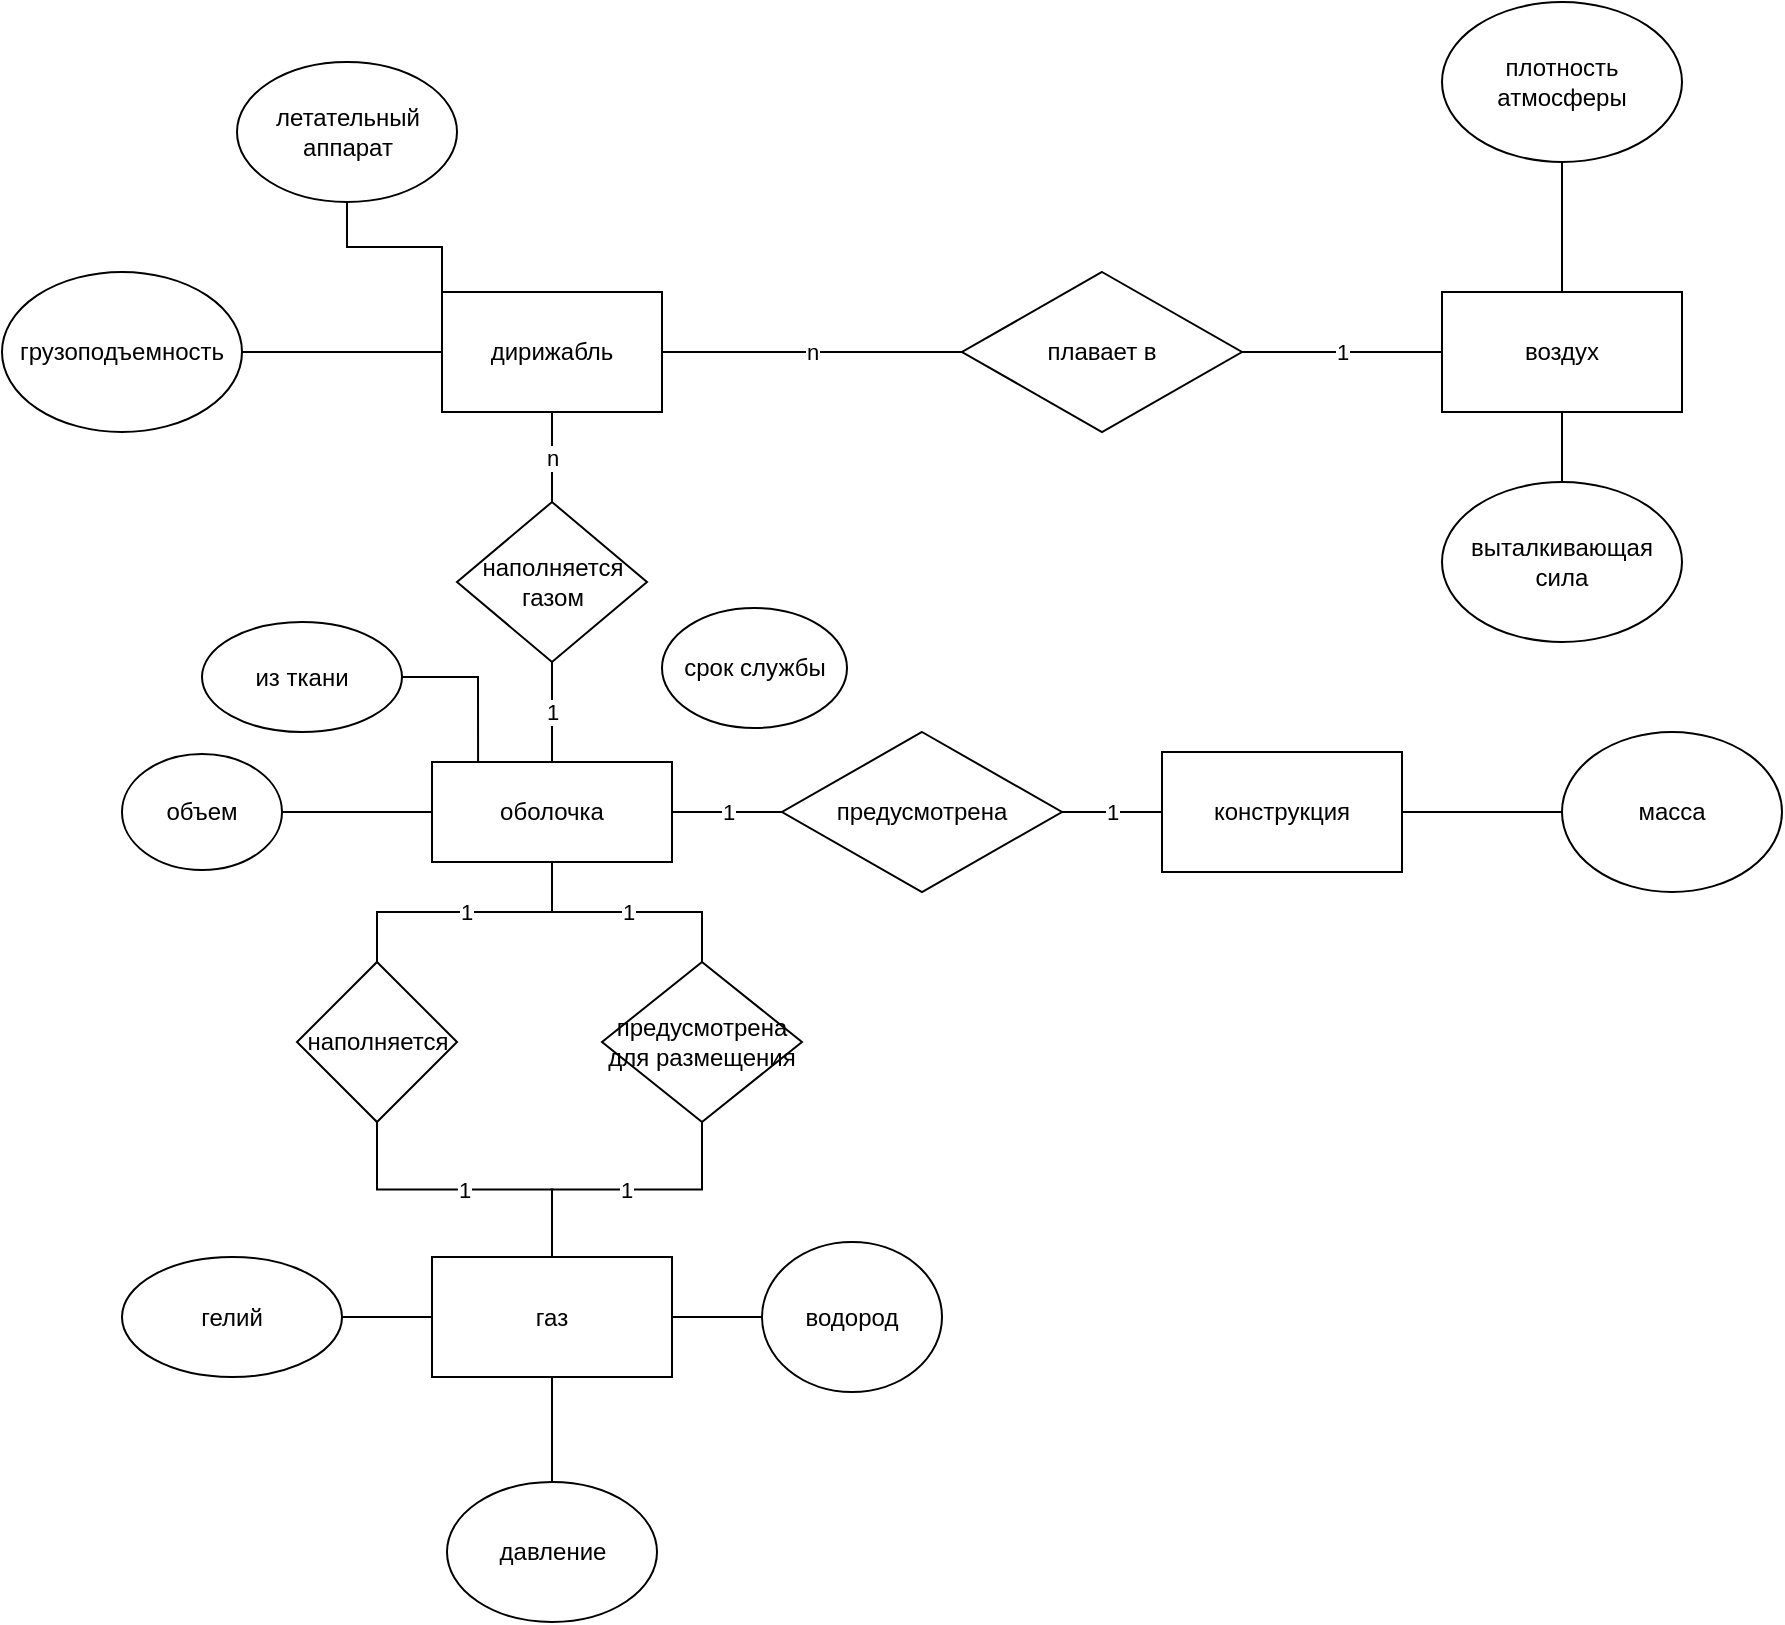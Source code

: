 <mxfile version="13.7.7" type="github">
  <diagram name="Page-1" id="e7e014a7-5840-1c2e-5031-d8a46d1fe8dd">
    <mxGraphModel dx="868" dy="450" grid="1" gridSize="10" guides="1" tooltips="1" connect="1" arrows="1" fold="1" page="1" pageScale="1" pageWidth="1169" pageHeight="826" background="#ffffff" math="0" shadow="0">
      <root>
        <mxCell id="0" />
        <mxCell id="1" parent="0" />
        <mxCell id="-91IB5rKH4mA4wppxQWp-45" value="1" style="edgeStyle=orthogonalEdgeStyle;rounded=0;orthogonalLoop=1;jettySize=auto;html=1;exitX=1;exitY=0.5;exitDx=0;exitDy=0;endArrow=none;endFill=0;" parent="1" source="-91IB5rKH4mA4wppxQWp-42" target="-91IB5rKH4mA4wppxQWp-44" edge="1">
          <mxGeometry relative="1" as="geometry" />
        </mxCell>
        <mxCell id="-91IB5rKH4mA4wppxQWp-42" value="плавает в" style="rhombus;whiteSpace=wrap;html=1;" parent="1" vertex="1">
          <mxGeometry x="740" y="215" width="140" height="80" as="geometry" />
        </mxCell>
        <mxCell id="-91IB5rKH4mA4wppxQWp-44" value="воздух" style="rounded=0;whiteSpace=wrap;html=1;" parent="1" vertex="1">
          <mxGeometry x="980" y="225" width="120" height="60" as="geometry" />
        </mxCell>
        <mxCell id="S3x_8TABIhDuIVY4ZjJv-3" style="edgeStyle=orthogonalEdgeStyle;rounded=0;orthogonalLoop=1;jettySize=auto;html=1;exitX=0;exitY=0.5;exitDx=0;exitDy=0;entryX=1;entryY=0.5;entryDx=0;entryDy=0;endArrow=none;endFill=0;" edge="1" parent="1" source="-91IB5rKH4mA4wppxQWp-46" target="S3x_8TABIhDuIVY4ZjJv-2">
          <mxGeometry relative="1" as="geometry" />
        </mxCell>
        <mxCell id="S3x_8TABIhDuIVY4ZjJv-4" value="n" style="edgeStyle=orthogonalEdgeStyle;rounded=0;orthogonalLoop=1;jettySize=auto;html=1;exitX=0.5;exitY=1;exitDx=0;exitDy=0;entryX=0.5;entryY=0;entryDx=0;entryDy=0;endArrow=none;endFill=0;" edge="1" parent="1" source="-91IB5rKH4mA4wppxQWp-46" target="-91IB5rKH4mA4wppxQWp-58">
          <mxGeometry relative="1" as="geometry" />
        </mxCell>
        <mxCell id="S3x_8TABIhDuIVY4ZjJv-9" value="n" style="edgeStyle=orthogonalEdgeStyle;rounded=0;orthogonalLoop=1;jettySize=auto;html=1;exitX=1;exitY=0.5;exitDx=0;exitDy=0;entryX=0;entryY=0.5;entryDx=0;entryDy=0;endArrow=none;endFill=0;" edge="1" parent="1" source="-91IB5rKH4mA4wppxQWp-46" target="-91IB5rKH4mA4wppxQWp-42">
          <mxGeometry relative="1" as="geometry" />
        </mxCell>
        <mxCell id="-91IB5rKH4mA4wppxQWp-46" value="дирижабль" style="rounded=0;whiteSpace=wrap;html=1;" parent="1" vertex="1">
          <mxGeometry x="480" y="225" width="110" height="60" as="geometry" />
        </mxCell>
        <mxCell id="-91IB5rKH4mA4wppxQWp-52" style="edgeStyle=orthogonalEdgeStyle;rounded=0;orthogonalLoop=1;jettySize=auto;html=1;exitX=0.5;exitY=1;exitDx=0;exitDy=0;entryX=0;entryY=0;entryDx=0;entryDy=0;endArrow=none;endFill=0;" parent="1" source="-91IB5rKH4mA4wppxQWp-51" target="-91IB5rKH4mA4wppxQWp-46" edge="1">
          <mxGeometry relative="1" as="geometry" />
        </mxCell>
        <mxCell id="-91IB5rKH4mA4wppxQWp-51" value="летательный аппарат" style="ellipse;whiteSpace=wrap;html=1;" parent="1" vertex="1">
          <mxGeometry x="377.5" y="110" width="110" height="70" as="geometry" />
        </mxCell>
        <mxCell id="-91IB5rKH4mA4wppxQWp-56" style="edgeStyle=orthogonalEdgeStyle;rounded=0;orthogonalLoop=1;jettySize=auto;html=1;exitX=0.5;exitY=1;exitDx=0;exitDy=0;entryX=0.5;entryY=0;entryDx=0;entryDy=0;endArrow=none;endFill=0;" parent="1" source="-91IB5rKH4mA4wppxQWp-55" target="-91IB5rKH4mA4wppxQWp-44" edge="1">
          <mxGeometry relative="1" as="geometry" />
        </mxCell>
        <mxCell id="-91IB5rKH4mA4wppxQWp-55" value="плотность атмосферы" style="ellipse;whiteSpace=wrap;html=1;" parent="1" vertex="1">
          <mxGeometry x="980" y="80" width="120" height="80" as="geometry" />
        </mxCell>
        <mxCell id="-91IB5rKH4mA4wppxQWp-57" value="оболочка" style="rounded=0;whiteSpace=wrap;html=1;" parent="1" vertex="1">
          <mxGeometry x="475" y="460" width="120" height="50" as="geometry" />
        </mxCell>
        <mxCell id="S3x_8TABIhDuIVY4ZjJv-5" value="1" style="edgeStyle=orthogonalEdgeStyle;rounded=0;orthogonalLoop=1;jettySize=auto;html=1;exitX=0.5;exitY=1;exitDx=0;exitDy=0;endArrow=none;endFill=0;" edge="1" parent="1" source="-91IB5rKH4mA4wppxQWp-58" target="-91IB5rKH4mA4wppxQWp-57">
          <mxGeometry relative="1" as="geometry" />
        </mxCell>
        <mxCell id="-91IB5rKH4mA4wppxQWp-58" value="наполняется&lt;br&gt;газом" style="rhombus;whiteSpace=wrap;html=1;" parent="1" vertex="1">
          <mxGeometry x="487.5" y="330" width="95" height="80" as="geometry" />
        </mxCell>
        <mxCell id="-91IB5rKH4mA4wppxQWp-66" value="водород" style="ellipse;whiteSpace=wrap;html=1;" parent="1" vertex="1">
          <mxGeometry x="640" y="700" width="90" height="75" as="geometry" />
        </mxCell>
        <mxCell id="-91IB5rKH4mA4wppxQWp-69" value="1" style="edgeStyle=orthogonalEdgeStyle;rounded=0;orthogonalLoop=1;jettySize=auto;html=1;exitX=0.5;exitY=0;exitDx=0;exitDy=0;entryX=0.5;entryY=1;entryDx=0;entryDy=0;endArrow=none;endFill=0;" parent="1" source="S3x_8TABIhDuIVY4ZjJv-31" target="-91IB5rKH4mA4wppxQWp-57" edge="1">
          <mxGeometry relative="1" as="geometry">
            <mxPoint x="535" y="540" as="sourcePoint" />
          </mxGeometry>
        </mxCell>
        <mxCell id="S3x_8TABIhDuIVY4ZjJv-6" style="edgeStyle=orthogonalEdgeStyle;rounded=0;orthogonalLoop=1;jettySize=auto;html=1;exitX=1;exitY=0.5;exitDx=0;exitDy=0;entryX=0;entryY=0.5;entryDx=0;entryDy=0;endArrow=none;endFill=0;" edge="1" parent="1" source="S3x_8TABIhDuIVY4ZjJv-30" target="-91IB5rKH4mA4wppxQWp-66">
          <mxGeometry relative="1" as="geometry">
            <mxPoint x="582.5" y="570" as="sourcePoint" />
          </mxGeometry>
        </mxCell>
        <mxCell id="S3x_8TABIhDuIVY4ZjJv-8" style="edgeStyle=orthogonalEdgeStyle;rounded=0;orthogonalLoop=1;jettySize=auto;html=1;endArrow=none;endFill=0;exitX=0;exitY=0.5;exitDx=0;exitDy=0;" edge="1" parent="1" source="S3x_8TABIhDuIVY4ZjJv-30" target="S3x_8TABIhDuIVY4ZjJv-7">
          <mxGeometry relative="1" as="geometry">
            <mxPoint x="470" y="670" as="sourcePoint" />
          </mxGeometry>
        </mxCell>
        <mxCell id="-91IB5rKH4mA4wppxQWp-71" style="edgeStyle=orthogonalEdgeStyle;rounded=0;orthogonalLoop=1;jettySize=auto;html=1;exitX=1;exitY=0.5;exitDx=0;exitDy=0;entryX=0;entryY=0.5;entryDx=0;entryDy=0;endArrow=none;endFill=0;" parent="1" source="-91IB5rKH4mA4wppxQWp-70" target="-91IB5rKH4mA4wppxQWp-57" edge="1">
          <mxGeometry relative="1" as="geometry" />
        </mxCell>
        <mxCell id="-91IB5rKH4mA4wppxQWp-70" value="объем" style="ellipse;whiteSpace=wrap;html=1;" parent="1" vertex="1">
          <mxGeometry x="320" y="456" width="80" height="58" as="geometry" />
        </mxCell>
        <mxCell id="S3x_8TABIhDuIVY4ZjJv-2" value="грузоподъемность" style="ellipse;whiteSpace=wrap;html=1;" vertex="1" parent="1">
          <mxGeometry x="260" y="215" width="120" height="80" as="geometry" />
        </mxCell>
        <mxCell id="S3x_8TABIhDuIVY4ZjJv-7" value="гелий" style="ellipse;whiteSpace=wrap;html=1;" vertex="1" parent="1">
          <mxGeometry x="320" y="707.5" width="110" height="60" as="geometry" />
        </mxCell>
        <mxCell id="S3x_8TABIhDuIVY4ZjJv-12" style="edgeStyle=orthogonalEdgeStyle;rounded=0;orthogonalLoop=1;jettySize=auto;html=1;exitX=0.5;exitY=0;exitDx=0;exitDy=0;entryX=0.5;entryY=1;entryDx=0;entryDy=0;endArrow=none;endFill=0;" edge="1" parent="1" source="S3x_8TABIhDuIVY4ZjJv-11" target="-91IB5rKH4mA4wppxQWp-44">
          <mxGeometry relative="1" as="geometry" />
        </mxCell>
        <mxCell id="S3x_8TABIhDuIVY4ZjJv-11" value="выталкивающая сила" style="ellipse;whiteSpace=wrap;html=1;" vertex="1" parent="1">
          <mxGeometry x="980" y="320" width="120" height="80" as="geometry" />
        </mxCell>
        <mxCell id="S3x_8TABIhDuIVY4ZjJv-21" style="edgeStyle=orthogonalEdgeStyle;rounded=0;orthogonalLoop=1;jettySize=auto;html=1;exitX=1;exitY=0.5;exitDx=0;exitDy=0;endArrow=none;endFill=0;" edge="1" parent="1" source="S3x_8TABIhDuIVY4ZjJv-19" target="S3x_8TABIhDuIVY4ZjJv-20">
          <mxGeometry relative="1" as="geometry" />
        </mxCell>
        <mxCell id="S3x_8TABIhDuIVY4ZjJv-24" value="1" style="edgeStyle=orthogonalEdgeStyle;rounded=0;orthogonalLoop=1;jettySize=auto;html=1;exitX=0;exitY=0.5;exitDx=0;exitDy=0;entryX=1;entryY=0.5;entryDx=0;entryDy=0;endArrow=none;endFill=0;" edge="1" parent="1" source="S3x_8TABIhDuIVY4ZjJv-19" target="S3x_8TABIhDuIVY4ZjJv-22">
          <mxGeometry relative="1" as="geometry" />
        </mxCell>
        <mxCell id="S3x_8TABIhDuIVY4ZjJv-19" value="конструкция" style="rounded=0;whiteSpace=wrap;html=1;" vertex="1" parent="1">
          <mxGeometry x="840" y="455" width="120" height="60" as="geometry" />
        </mxCell>
        <mxCell id="S3x_8TABIhDuIVY4ZjJv-20" value="масса" style="ellipse;whiteSpace=wrap;html=1;" vertex="1" parent="1">
          <mxGeometry x="1040" y="445" width="110" height="80" as="geometry" />
        </mxCell>
        <mxCell id="S3x_8TABIhDuIVY4ZjJv-25" value="1" style="edgeStyle=orthogonalEdgeStyle;rounded=0;orthogonalLoop=1;jettySize=auto;html=1;exitX=0;exitY=0.5;exitDx=0;exitDy=0;entryX=1;entryY=0.5;entryDx=0;entryDy=0;endArrow=none;endFill=0;" edge="1" parent="1" source="S3x_8TABIhDuIVY4ZjJv-22" target="-91IB5rKH4mA4wppxQWp-57">
          <mxGeometry relative="1" as="geometry" />
        </mxCell>
        <mxCell id="S3x_8TABIhDuIVY4ZjJv-22" value="предусмотрена" style="rhombus;whiteSpace=wrap;html=1;" vertex="1" parent="1">
          <mxGeometry x="650" y="445" width="140" height="80" as="geometry" />
        </mxCell>
        <mxCell id="S3x_8TABIhDuIVY4ZjJv-43" style="edgeStyle=orthogonalEdgeStyle;rounded=0;orthogonalLoop=1;jettySize=auto;html=1;exitX=0.5;exitY=1;exitDx=0;exitDy=0;entryX=0.5;entryY=0;entryDx=0;entryDy=0;endArrow=none;endFill=0;" edge="1" parent="1" source="S3x_8TABIhDuIVY4ZjJv-30" target="S3x_8TABIhDuIVY4ZjJv-42">
          <mxGeometry relative="1" as="geometry" />
        </mxCell>
        <mxCell id="S3x_8TABIhDuIVY4ZjJv-30" value="газ" style="rounded=0;whiteSpace=wrap;html=1;" vertex="1" parent="1">
          <mxGeometry x="475" y="707.5" width="120" height="60" as="geometry" />
        </mxCell>
        <mxCell id="S3x_8TABIhDuIVY4ZjJv-32" value="1" style="edgeStyle=orthogonalEdgeStyle;rounded=0;orthogonalLoop=1;jettySize=auto;html=1;exitX=0.5;exitY=1;exitDx=0;exitDy=0;entryX=0.5;entryY=0;entryDx=0;entryDy=0;endArrow=none;endFill=0;" edge="1" parent="1" source="S3x_8TABIhDuIVY4ZjJv-31" target="S3x_8TABIhDuIVY4ZjJv-30">
          <mxGeometry relative="1" as="geometry" />
        </mxCell>
        <mxCell id="S3x_8TABIhDuIVY4ZjJv-31" value="наполняется" style="rhombus;whiteSpace=wrap;html=1;" vertex="1" parent="1">
          <mxGeometry x="407.5" y="560" width="80" height="80" as="geometry" />
        </mxCell>
        <mxCell id="S3x_8TABIhDuIVY4ZjJv-40" value="1" style="edgeStyle=orthogonalEdgeStyle;rounded=0;orthogonalLoop=1;jettySize=auto;html=1;exitX=0.5;exitY=0;exitDx=0;exitDy=0;entryX=0.5;entryY=1;entryDx=0;entryDy=0;endArrow=none;endFill=0;" edge="1" parent="1" source="S3x_8TABIhDuIVY4ZjJv-39" target="-91IB5rKH4mA4wppxQWp-57">
          <mxGeometry relative="1" as="geometry" />
        </mxCell>
        <mxCell id="S3x_8TABIhDuIVY4ZjJv-41" value="1" style="edgeStyle=orthogonalEdgeStyle;rounded=0;orthogonalLoop=1;jettySize=auto;html=1;exitX=0.5;exitY=1;exitDx=0;exitDy=0;entryX=0.5;entryY=0;entryDx=0;entryDy=0;endArrow=none;endFill=0;" edge="1" parent="1" source="S3x_8TABIhDuIVY4ZjJv-39" target="S3x_8TABIhDuIVY4ZjJv-30">
          <mxGeometry relative="1" as="geometry" />
        </mxCell>
        <mxCell id="S3x_8TABIhDuIVY4ZjJv-39" value="предусмотрена для размещения" style="rhombus;whiteSpace=wrap;html=1;" vertex="1" parent="1">
          <mxGeometry x="560" y="560" width="100" height="80" as="geometry" />
        </mxCell>
        <mxCell id="S3x_8TABIhDuIVY4ZjJv-42" value="давление" style="ellipse;whiteSpace=wrap;html=1;" vertex="1" parent="1">
          <mxGeometry x="482.5" y="820" width="105" height="70" as="geometry" />
        </mxCell>
        <mxCell id="S3x_8TABIhDuIVY4ZjJv-45" style="edgeStyle=orthogonalEdgeStyle;rounded=0;orthogonalLoop=1;jettySize=auto;html=1;exitX=1;exitY=0.5;exitDx=0;exitDy=0;entryX=0.192;entryY=0;entryDx=0;entryDy=0;entryPerimeter=0;endArrow=none;endFill=0;" edge="1" parent="1" source="S3x_8TABIhDuIVY4ZjJv-44" target="-91IB5rKH4mA4wppxQWp-57">
          <mxGeometry relative="1" as="geometry" />
        </mxCell>
        <mxCell id="S3x_8TABIhDuIVY4ZjJv-44" value="из ткани" style="ellipse;whiteSpace=wrap;html=1;" vertex="1" parent="1">
          <mxGeometry x="360" y="390" width="100" height="55" as="geometry" />
        </mxCell>
        <mxCell id="S3x_8TABIhDuIVY4ZjJv-46" value="срок службы" style="ellipse;whiteSpace=wrap;html=1;" vertex="1" parent="1">
          <mxGeometry x="590" y="383" width="92.5" height="60" as="geometry" />
        </mxCell>
      </root>
    </mxGraphModel>
  </diagram>
</mxfile>
